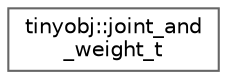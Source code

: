 digraph "Graphical Class Hierarchy"
{
 // LATEX_PDF_SIZE
  bgcolor="transparent";
  edge [fontname=Helvetica,fontsize=10,labelfontname=Helvetica,labelfontsize=10];
  node [fontname=Helvetica,fontsize=10,shape=box,height=0.2,width=0.4];
  rankdir="LR";
  Node0 [id="Node000000",label="tinyobj::joint_and\l_weight_t",height=0.2,width=0.4,color="grey40", fillcolor="white", style="filled",URL="$structtinyobj_1_1joint__and__weight__t.html",tooltip=" "];
}
